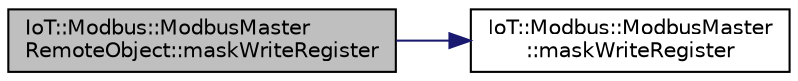 digraph "IoT::Modbus::ModbusMasterRemoteObject::maskWriteRegister"
{
 // LATEX_PDF_SIZE
  edge [fontname="Helvetica",fontsize="10",labelfontname="Helvetica",labelfontsize="10"];
  node [fontname="Helvetica",fontsize="10",shape=record];
  rankdir="LR";
  Node1 [label="IoT::Modbus::ModbusMaster\lRemoteObject::maskWriteRegister",height=0.2,width=0.4,color="black", fillcolor="grey75", style="filled", fontcolor="black",tooltip="Destroys the ModbusMasterRemoteObject."];
  Node1 -> Node2 [color="midnightblue",fontsize="10",style="solid"];
  Node2 [label="IoT::Modbus::ModbusMaster\l::maskWriteRegister",height=0.2,width=0.4,color="black", fillcolor="white", style="filled",URL="$classIoT_1_1Modbus_1_1ModbusMaster.html#a70d6b1a093f03e4886140740e4036226",tooltip=" "];
}
